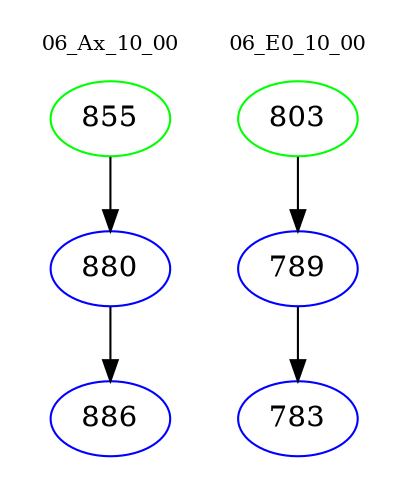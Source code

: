digraph{
subgraph cluster_0 {
color = white
label = "06_Ax_10_00";
fontsize=10;
T0_855 [label="855", color="green"]
T0_855 -> T0_880 [color="black"]
T0_880 [label="880", color="blue"]
T0_880 -> T0_886 [color="black"]
T0_886 [label="886", color="blue"]
}
subgraph cluster_1 {
color = white
label = "06_E0_10_00";
fontsize=10;
T1_803 [label="803", color="green"]
T1_803 -> T1_789 [color="black"]
T1_789 [label="789", color="blue"]
T1_789 -> T1_783 [color="black"]
T1_783 [label="783", color="blue"]
}
}
